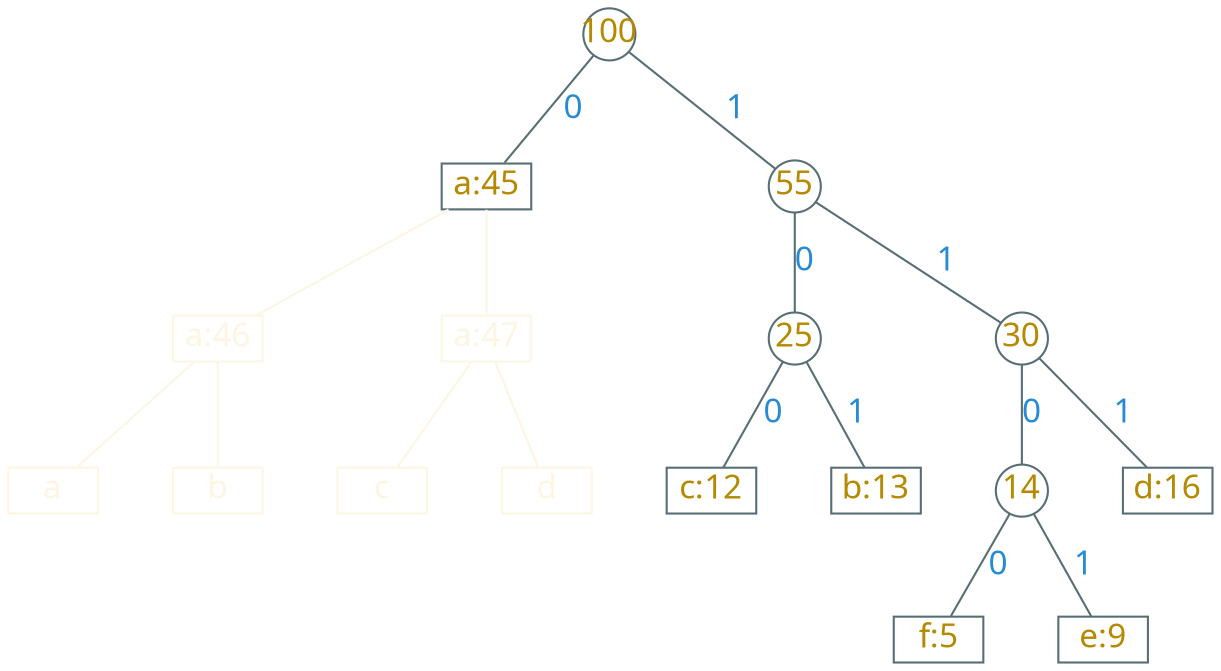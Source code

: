digraph g {
    bgcolor=transparent
    rankdir=TB
    graph [ranksep=0.4, nodesep=0.5]
    node [shape=circle, fixedsize=true, width=0.35, color="#586e75", fontcolor="#b58900", fontsize=16, fontname="LXGWWenKai"]
    edge [arrowhead=none, color="#586e75", fontcolor="#268bd2", fontsize=16, fontname="LXGWWenKai"]
    
    100

    node [shape=box, width=0.6, height=0.3]

    100 -> "a:45" [label="0"]

    node [shape=circle, width=0.35]

    100 -> 55 [label="1"]
    55 -> 25 [label="0"]
    55 -> 30 [label="1"]
    30 -> 14 [label="0"]

    node [shape=box, width=0.6, height=0.3]

    25 -> "c:12" [label="0"]
    25 -> "b:13" [label="1"]
    30 -> "d:16" [label="1"]
    14 -> "f:5" [label="0"]
    14 -> "e:9" [label="1"]

    node [color="#fdf6e3", fontcolor="#fdf6e3"]
    edge [color="#fdf6e3"]

    "a:45" -> "a:46" -> {a,b}
    "a:45" -> "a:47" -> {c,d}
}
